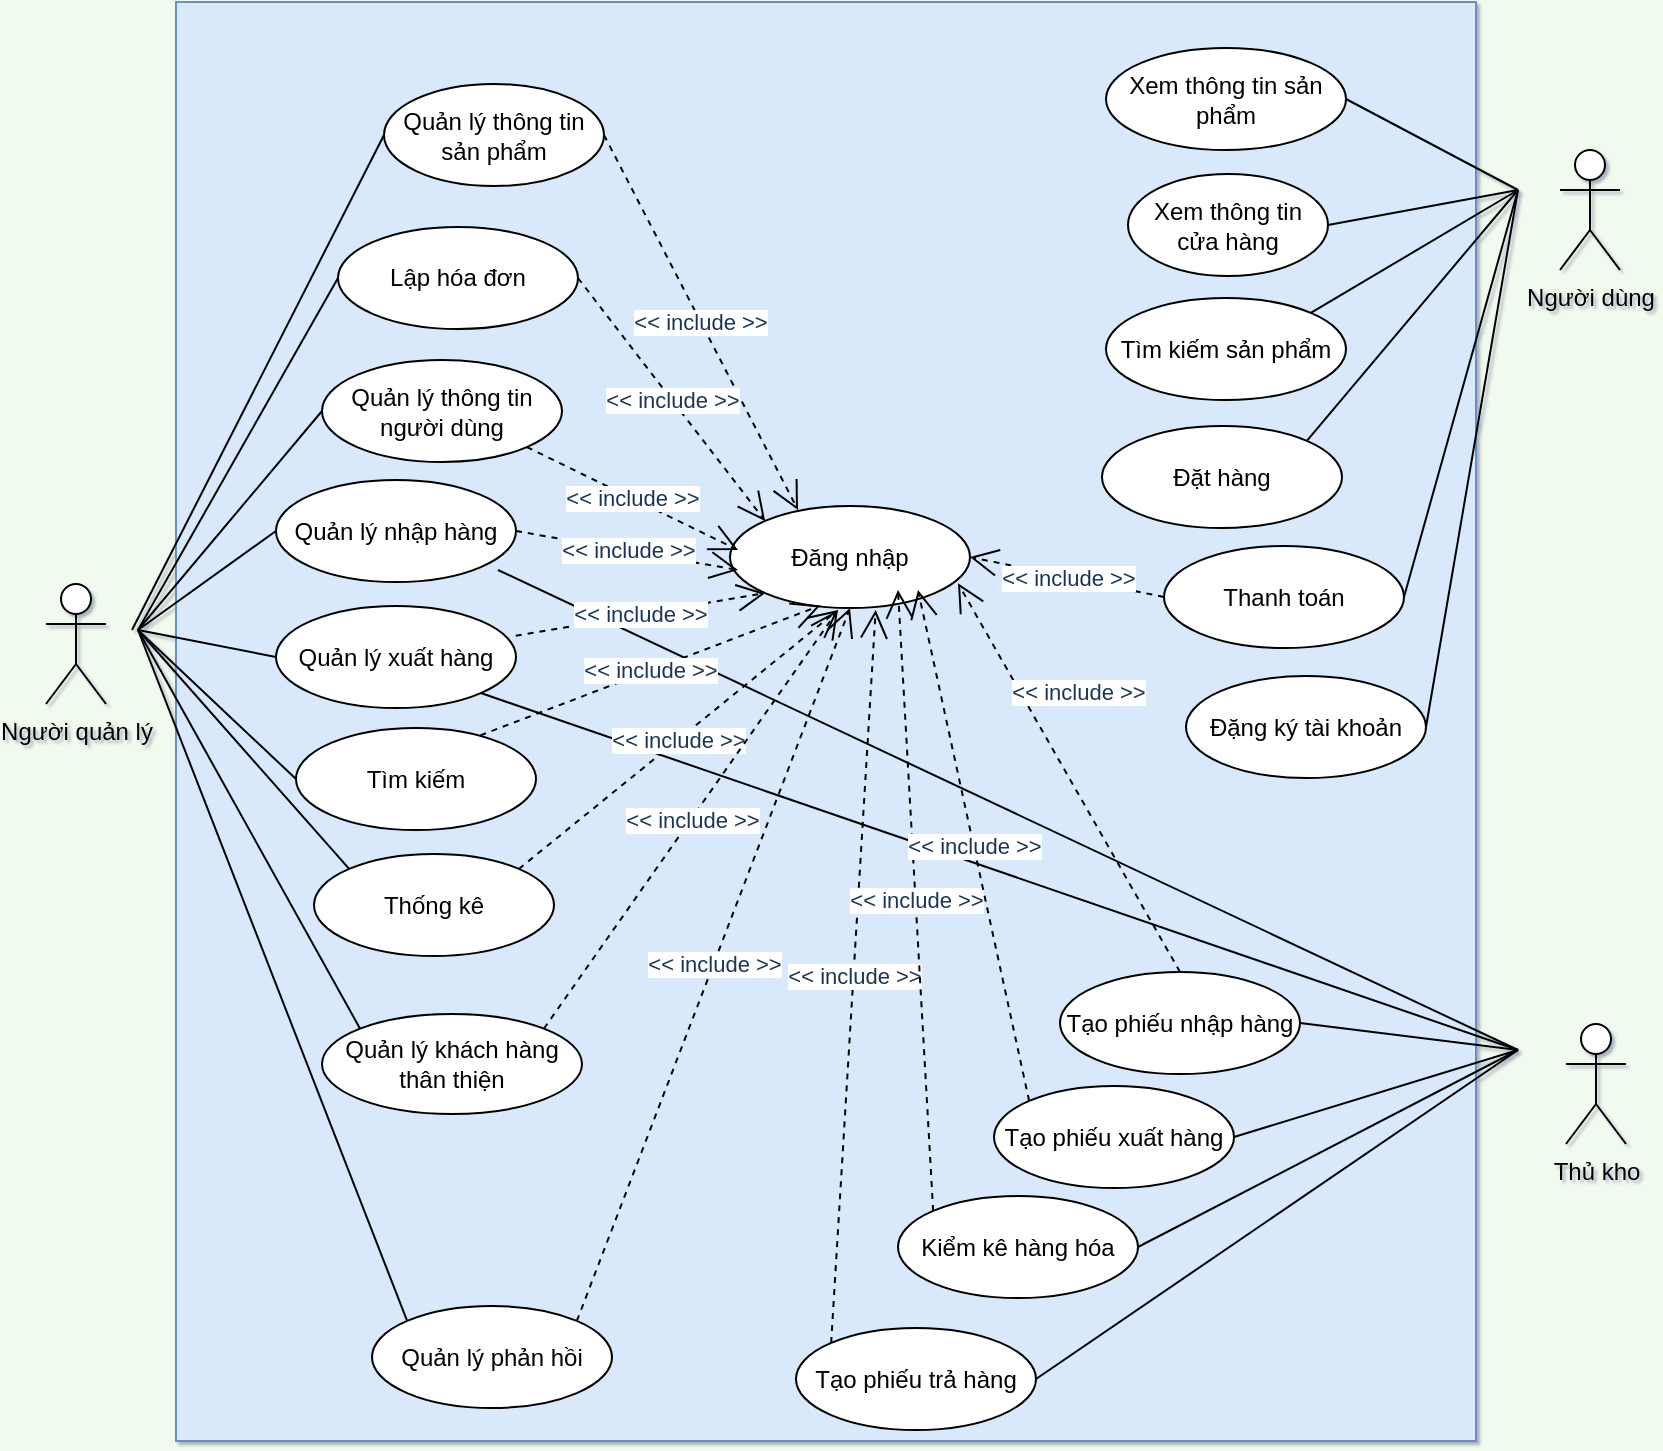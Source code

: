 <mxfile version="15.5.5" type="github">
  <diagram id="-NnQCleqrH_beRZVWZLP" name="Page-1">
    <mxGraphModel dx="1230" dy="770" grid="1" gridSize="10" guides="1" tooltips="1" connect="1" arrows="1" fold="1" page="1" pageScale="1" pageWidth="827" pageHeight="1169" background="#F1FAEE" math="0" shadow="1">
      <root>
        <mxCell id="0" />
        <mxCell id="1" parent="0" />
        <mxCell id="YiLMt7oZlH539d_1v7aD-1" value="Người quản lý" style="shape=umlActor;verticalLabelPosition=bottom;verticalAlign=top;html=1;outlineConnect=0;" vertex="1" parent="1">
          <mxGeometry x="24" y="417" width="30" height="60" as="geometry" />
        </mxCell>
        <mxCell id="YiLMt7oZlH539d_1v7aD-2" value="" style="rounded=0;whiteSpace=wrap;html=1;fillColor=#dae8fc;strokeColor=#6c8ebf;" vertex="1" parent="1">
          <mxGeometry x="89" y="126" width="650" height="719.5" as="geometry" />
        </mxCell>
        <mxCell id="YiLMt7oZlH539d_1v7aD-5" value="Người dùng" style="shape=umlActor;verticalLabelPosition=bottom;verticalAlign=top;html=1;outlineConnect=0;" vertex="1" parent="1">
          <mxGeometry x="781" y="200" width="30" height="60" as="geometry" />
        </mxCell>
        <mxCell id="YiLMt7oZlH539d_1v7aD-6" value="Thủ kho" style="shape=umlActor;verticalLabelPosition=bottom;verticalAlign=top;html=1;outlineConnect=0;" vertex="1" parent="1">
          <mxGeometry x="784" y="637" width="30" height="60" as="geometry" />
        </mxCell>
        <mxCell id="YiLMt7oZlH539d_1v7aD-8" value="Đăng nhập" style="ellipse;whiteSpace=wrap;html=1;" vertex="1" parent="1">
          <mxGeometry x="366" y="378" width="120" height="51" as="geometry" />
        </mxCell>
        <mxCell id="YiLMt7oZlH539d_1v7aD-9" value="Quản lý thông tin sản phẩm" style="ellipse;whiteSpace=wrap;html=1;" vertex="1" parent="1">
          <mxGeometry x="193" y="167" width="110" height="51" as="geometry" />
        </mxCell>
        <mxCell id="YiLMt7oZlH539d_1v7aD-10" value="Lập hóa đơn" style="ellipse;whiteSpace=wrap;html=1;" vertex="1" parent="1">
          <mxGeometry x="170" y="238.5" width="120" height="51" as="geometry" />
        </mxCell>
        <mxCell id="YiLMt7oZlH539d_1v7aD-11" value="Quản lý thông tin người dùng" style="ellipse;whiteSpace=wrap;html=1;" vertex="1" parent="1">
          <mxGeometry x="162" y="305" width="120" height="51" as="geometry" />
        </mxCell>
        <mxCell id="YiLMt7oZlH539d_1v7aD-12" value="Quản lý nhập hàng" style="ellipse;whiteSpace=wrap;html=1;" vertex="1" parent="1">
          <mxGeometry x="139" y="365" width="120" height="51" as="geometry" />
        </mxCell>
        <mxCell id="YiLMt7oZlH539d_1v7aD-13" value="Quản lý xuất hàng" style="ellipse;whiteSpace=wrap;html=1;" vertex="1" parent="1">
          <mxGeometry x="139" y="428" width="120" height="51" as="geometry" />
        </mxCell>
        <mxCell id="YiLMt7oZlH539d_1v7aD-14" value="Tìm kiếm" style="ellipse;whiteSpace=wrap;html=1;" vertex="1" parent="1">
          <mxGeometry x="149" y="489" width="120" height="51" as="geometry" />
        </mxCell>
        <mxCell id="YiLMt7oZlH539d_1v7aD-15" value="Thống kê" style="ellipse;whiteSpace=wrap;html=1;" vertex="1" parent="1">
          <mxGeometry x="158" y="552" width="120" height="51" as="geometry" />
        </mxCell>
        <mxCell id="YiLMt7oZlH539d_1v7aD-16" value="Quản lý khách hàng thân thiện" style="ellipse;whiteSpace=wrap;html=1;" vertex="1" parent="1">
          <mxGeometry x="162" y="632" width="130" height="50" as="geometry" />
        </mxCell>
        <mxCell id="YiLMt7oZlH539d_1v7aD-17" value="Quản lý phản hồi" style="ellipse;whiteSpace=wrap;html=1;" vertex="1" parent="1">
          <mxGeometry x="187" y="778" width="120" height="51" as="geometry" />
        </mxCell>
        <mxCell id="YiLMt7oZlH539d_1v7aD-18" value="Xem thông tin sản phẩm" style="ellipse;whiteSpace=wrap;html=1;" vertex="1" parent="1">
          <mxGeometry x="554" y="149" width="120" height="51" as="geometry" />
        </mxCell>
        <mxCell id="YiLMt7oZlH539d_1v7aD-19" value="Xem thông tin cửa hàng" style="ellipse;whiteSpace=wrap;html=1;" vertex="1" parent="1">
          <mxGeometry x="565" y="212" width="100" height="51" as="geometry" />
        </mxCell>
        <mxCell id="YiLMt7oZlH539d_1v7aD-20" value="Tìm kiếm sản phẩm" style="ellipse;whiteSpace=wrap;html=1;" vertex="1" parent="1">
          <mxGeometry x="554" y="274" width="120" height="51" as="geometry" />
        </mxCell>
        <mxCell id="YiLMt7oZlH539d_1v7aD-22" value="Đặt hàng" style="ellipse;whiteSpace=wrap;html=1;" vertex="1" parent="1">
          <mxGeometry x="552" y="338" width="120" height="51" as="geometry" />
        </mxCell>
        <mxCell id="YiLMt7oZlH539d_1v7aD-24" value="Thanh toán" style="ellipse;whiteSpace=wrap;html=1;" vertex="1" parent="1">
          <mxGeometry x="583" y="398" width="120" height="51" as="geometry" />
        </mxCell>
        <mxCell id="YiLMt7oZlH539d_1v7aD-25" value="Đặng ký tài khoản" style="ellipse;whiteSpace=wrap;html=1;" vertex="1" parent="1">
          <mxGeometry x="594" y="463" width="120" height="51" as="geometry" />
        </mxCell>
        <mxCell id="YiLMt7oZlH539d_1v7aD-26" value="Tạo phiếu nhập hàng" style="ellipse;whiteSpace=wrap;html=1;" vertex="1" parent="1">
          <mxGeometry x="531" y="611" width="120" height="51" as="geometry" />
        </mxCell>
        <mxCell id="YiLMt7oZlH539d_1v7aD-27" value="Tạo phiếu xuất hàng" style="ellipse;whiteSpace=wrap;html=1;" vertex="1" parent="1">
          <mxGeometry x="498" y="668" width="120" height="51" as="geometry" />
        </mxCell>
        <mxCell id="YiLMt7oZlH539d_1v7aD-28" value="Kiểm kê hàng hóa" style="ellipse;whiteSpace=wrap;html=1;" vertex="1" parent="1">
          <mxGeometry x="450" y="723" width="120" height="51" as="geometry" />
        </mxCell>
        <mxCell id="YiLMt7oZlH539d_1v7aD-30" value="Tạo phiếu trả hàng" style="ellipse;whiteSpace=wrap;html=1;" vertex="1" parent="1">
          <mxGeometry x="399" y="789" width="120" height="51" as="geometry" />
        </mxCell>
        <mxCell id="YiLMt7oZlH539d_1v7aD-31" value="" style="endArrow=none;html=1;rounded=0;entryX=0;entryY=0.5;entryDx=0;entryDy=0;fontColor=#1D3557;labelBackgroundColor=#F1FAEE;" edge="1" parent="1" target="YiLMt7oZlH539d_1v7aD-9">
          <mxGeometry width="50" height="50" relative="1" as="geometry">
            <mxPoint x="67" y="440" as="sourcePoint" />
            <mxPoint x="117" y="295" as="targetPoint" />
          </mxGeometry>
        </mxCell>
        <mxCell id="YiLMt7oZlH539d_1v7aD-33" value="" style="endArrow=none;html=1;rounded=0;entryX=0;entryY=0.5;entryDx=0;entryDy=0;fontColor=#1D3557;labelBackgroundColor=#F1FAEE;" edge="1" parent="1" target="YiLMt7oZlH539d_1v7aD-10">
          <mxGeometry width="50" height="50" relative="1" as="geometry">
            <mxPoint x="70" y="440" as="sourcePoint" />
            <mxPoint x="152.0" y="202.5" as="targetPoint" />
          </mxGeometry>
        </mxCell>
        <mxCell id="YiLMt7oZlH539d_1v7aD-34" value="" style="endArrow=none;html=1;rounded=0;entryX=0;entryY=0.5;entryDx=0;entryDy=0;fontColor=#1D3557;labelBackgroundColor=#F1FAEE;" edge="1" parent="1" target="YiLMt7oZlH539d_1v7aD-11">
          <mxGeometry width="50" height="50" relative="1" as="geometry">
            <mxPoint x="70" y="440" as="sourcePoint" />
            <mxPoint x="162.0" y="212.5" as="targetPoint" />
          </mxGeometry>
        </mxCell>
        <mxCell id="YiLMt7oZlH539d_1v7aD-35" value="" style="endArrow=none;html=1;rounded=0;entryX=0;entryY=0.5;entryDx=0;entryDy=0;fontColor=#1D3557;labelBackgroundColor=#F1FAEE;" edge="1" parent="1" target="YiLMt7oZlH539d_1v7aD-12">
          <mxGeometry width="50" height="50" relative="1" as="geometry">
            <mxPoint x="70" y="440" as="sourcePoint" />
            <mxPoint x="172.0" y="222.5" as="targetPoint" />
          </mxGeometry>
        </mxCell>
        <mxCell id="YiLMt7oZlH539d_1v7aD-36" value="" style="endArrow=none;html=1;rounded=0;entryX=0;entryY=0.5;entryDx=0;entryDy=0;fontColor=#1D3557;labelBackgroundColor=#F1FAEE;" edge="1" parent="1" target="YiLMt7oZlH539d_1v7aD-13">
          <mxGeometry width="50" height="50" relative="1" as="geometry">
            <mxPoint x="70" y="440" as="sourcePoint" />
            <mxPoint x="182.0" y="232.5" as="targetPoint" />
          </mxGeometry>
        </mxCell>
        <mxCell id="YiLMt7oZlH539d_1v7aD-37" value="" style="endArrow=none;html=1;rounded=0;entryX=0;entryY=0.5;entryDx=0;entryDy=0;fontColor=#1D3557;labelBackgroundColor=#F1FAEE;" edge="1" parent="1" target="YiLMt7oZlH539d_1v7aD-14">
          <mxGeometry width="50" height="50" relative="1" as="geometry">
            <mxPoint x="70" y="440" as="sourcePoint" />
            <mxPoint x="192.0" y="242.5" as="targetPoint" />
          </mxGeometry>
        </mxCell>
        <mxCell id="YiLMt7oZlH539d_1v7aD-38" value="" style="endArrow=none;html=1;rounded=0;entryX=0;entryY=0;entryDx=0;entryDy=0;fontColor=#1D3557;labelBackgroundColor=#F1FAEE;" edge="1" parent="1" target="YiLMt7oZlH539d_1v7aD-15">
          <mxGeometry width="50" height="50" relative="1" as="geometry">
            <mxPoint x="70" y="440" as="sourcePoint" />
            <mxPoint x="202.0" y="252.5" as="targetPoint" />
          </mxGeometry>
        </mxCell>
        <mxCell id="YiLMt7oZlH539d_1v7aD-39" value="" style="endArrow=none;html=1;rounded=0;entryX=0;entryY=0;entryDx=0;entryDy=0;fontColor=#1D3557;labelBackgroundColor=#F1FAEE;" edge="1" parent="1" target="YiLMt7oZlH539d_1v7aD-16">
          <mxGeometry width="50" height="50" relative="1" as="geometry">
            <mxPoint x="70" y="440" as="sourcePoint" />
            <mxPoint x="212.0" y="262.5" as="targetPoint" />
          </mxGeometry>
        </mxCell>
        <mxCell id="YiLMt7oZlH539d_1v7aD-40" value="" style="endArrow=none;html=1;rounded=0;entryX=0;entryY=0;entryDx=0;entryDy=0;fontColor=#1D3557;labelBackgroundColor=#F1FAEE;" edge="1" parent="1" target="YiLMt7oZlH539d_1v7aD-17">
          <mxGeometry width="50" height="50" relative="1" as="geometry">
            <mxPoint x="70" y="440" as="sourcePoint" />
            <mxPoint x="222.0" y="272.5" as="targetPoint" />
          </mxGeometry>
        </mxCell>
        <mxCell id="YiLMt7oZlH539d_1v7aD-41" value="" style="endArrow=none;html=1;rounded=0;fontColor=#1D3557;labelBackgroundColor=#F1FAEE;" edge="1" parent="1">
          <mxGeometry width="50" height="50" relative="1" as="geometry">
            <mxPoint x="760" y="650" as="sourcePoint" />
            <mxPoint x="250" y="410" as="targetPoint" />
          </mxGeometry>
        </mxCell>
        <mxCell id="YiLMt7oZlH539d_1v7aD-42" value="" style="endArrow=none;html=1;rounded=0;entryX=1;entryY=1;entryDx=0;entryDy=0;fontColor=#1D3557;labelBackgroundColor=#F1FAEE;" edge="1" parent="1" target="YiLMt7oZlH539d_1v7aD-13">
          <mxGeometry width="50" height="50" relative="1" as="geometry">
            <mxPoint x="760" y="650" as="sourcePoint" />
            <mxPoint x="242.0" y="292.5" as="targetPoint" />
          </mxGeometry>
        </mxCell>
        <mxCell id="YiLMt7oZlH539d_1v7aD-43" value="" style="endArrow=none;html=1;rounded=0;entryX=1;entryY=0.5;entryDx=0;entryDy=0;fontColor=#1D3557;labelBackgroundColor=#F1FAEE;" edge="1" parent="1" target="YiLMt7oZlH539d_1v7aD-26">
          <mxGeometry width="50" height="50" relative="1" as="geometry">
            <mxPoint x="760" y="650" as="sourcePoint" />
            <mxPoint x="252.0" y="302.5" as="targetPoint" />
          </mxGeometry>
        </mxCell>
        <mxCell id="YiLMt7oZlH539d_1v7aD-44" value="" style="endArrow=none;html=1;rounded=0;entryX=1;entryY=0.5;entryDx=0;entryDy=0;fontColor=#1D3557;labelBackgroundColor=#F1FAEE;" edge="1" parent="1" target="YiLMt7oZlH539d_1v7aD-27">
          <mxGeometry width="50" height="50" relative="1" as="geometry">
            <mxPoint x="760" y="650" as="sourcePoint" />
            <mxPoint x="262.0" y="312.5" as="targetPoint" />
          </mxGeometry>
        </mxCell>
        <mxCell id="YiLMt7oZlH539d_1v7aD-45" value="" style="endArrow=none;html=1;rounded=0;entryX=1;entryY=0.5;entryDx=0;entryDy=0;fontColor=#1D3557;labelBackgroundColor=#F1FAEE;" edge="1" parent="1" target="YiLMt7oZlH539d_1v7aD-28">
          <mxGeometry width="50" height="50" relative="1" as="geometry">
            <mxPoint x="760" y="650" as="sourcePoint" />
            <mxPoint x="272.0" y="322.5" as="targetPoint" />
          </mxGeometry>
        </mxCell>
        <mxCell id="YiLMt7oZlH539d_1v7aD-46" value="" style="endArrow=none;html=1;rounded=0;entryX=1;entryY=0.5;entryDx=0;entryDy=0;fontColor=#1D3557;labelBackgroundColor=#F1FAEE;" edge="1" parent="1" target="YiLMt7oZlH539d_1v7aD-30">
          <mxGeometry width="50" height="50" relative="1" as="geometry">
            <mxPoint x="760" y="650" as="sourcePoint" />
            <mxPoint x="282.0" y="332.5" as="targetPoint" />
          </mxGeometry>
        </mxCell>
        <mxCell id="YiLMt7oZlH539d_1v7aD-47" value="" style="endArrow=none;html=1;rounded=0;entryX=1;entryY=0.5;entryDx=0;entryDy=0;fontColor=#1D3557;labelBackgroundColor=#F1FAEE;" edge="1" parent="1" target="YiLMt7oZlH539d_1v7aD-18">
          <mxGeometry width="50" height="50" relative="1" as="geometry">
            <mxPoint x="760" y="220" as="sourcePoint" />
            <mxPoint x="292.0" y="342.5" as="targetPoint" />
          </mxGeometry>
        </mxCell>
        <mxCell id="YiLMt7oZlH539d_1v7aD-48" value="" style="endArrow=none;html=1;rounded=0;entryX=1;entryY=0.5;entryDx=0;entryDy=0;fontColor=#1D3557;labelBackgroundColor=#F1FAEE;" edge="1" parent="1" target="YiLMt7oZlH539d_1v7aD-19">
          <mxGeometry width="50" height="50" relative="1" as="geometry">
            <mxPoint x="760" y="220" as="sourcePoint" />
            <mxPoint x="302.0" y="352.5" as="targetPoint" />
          </mxGeometry>
        </mxCell>
        <mxCell id="YiLMt7oZlH539d_1v7aD-49" value="" style="endArrow=none;html=1;rounded=0;entryX=1;entryY=0;entryDx=0;entryDy=0;fontColor=#1D3557;labelBackgroundColor=#F1FAEE;" edge="1" parent="1" target="YiLMt7oZlH539d_1v7aD-20">
          <mxGeometry width="50" height="50" relative="1" as="geometry">
            <mxPoint x="760" y="220" as="sourcePoint" />
            <mxPoint x="312.0" y="362.5" as="targetPoint" />
          </mxGeometry>
        </mxCell>
        <mxCell id="YiLMt7oZlH539d_1v7aD-50" value="" style="endArrow=none;html=1;rounded=0;entryX=1;entryY=0;entryDx=0;entryDy=0;fontColor=#1D3557;labelBackgroundColor=#F1FAEE;" edge="1" parent="1" target="YiLMt7oZlH539d_1v7aD-22">
          <mxGeometry width="50" height="50" relative="1" as="geometry">
            <mxPoint x="760" y="220" as="sourcePoint" />
            <mxPoint x="322.0" y="372.5" as="targetPoint" />
          </mxGeometry>
        </mxCell>
        <mxCell id="YiLMt7oZlH539d_1v7aD-51" value="" style="endArrow=none;html=1;rounded=0;entryX=1;entryY=0.5;entryDx=0;entryDy=0;fontColor=#1D3557;labelBackgroundColor=#F1FAEE;" edge="1" parent="1" target="YiLMt7oZlH539d_1v7aD-24">
          <mxGeometry width="50" height="50" relative="1" as="geometry">
            <mxPoint x="760" y="220" as="sourcePoint" />
            <mxPoint x="332.0" y="382.5" as="targetPoint" />
          </mxGeometry>
        </mxCell>
        <mxCell id="YiLMt7oZlH539d_1v7aD-52" value="" style="endArrow=none;html=1;rounded=0;entryX=1;entryY=0.5;entryDx=0;entryDy=0;fontColor=#1D3557;labelBackgroundColor=#F1FAEE;" edge="1" parent="1" target="YiLMt7oZlH539d_1v7aD-25">
          <mxGeometry width="50" height="50" relative="1" as="geometry">
            <mxPoint x="760" y="220" as="sourcePoint" />
            <mxPoint x="342.0" y="392.5" as="targetPoint" />
          </mxGeometry>
        </mxCell>
        <mxCell id="YiLMt7oZlH539d_1v7aD-57" value="&amp;lt;&amp;lt; include &amp;gt;&amp;gt;" style="endArrow=open;endSize=12;dashed=1;html=1;rounded=1;sketch=0;fontColor=#1D3557;curved=0;exitX=1;exitY=0.5;exitDx=0;exitDy=0;" edge="1" parent="1" source="YiLMt7oZlH539d_1v7aD-9">
          <mxGeometry width="160" relative="1" as="geometry">
            <mxPoint x="130" y="420" as="sourcePoint" />
            <mxPoint x="400" y="380" as="targetPoint" />
          </mxGeometry>
        </mxCell>
        <mxCell id="YiLMt7oZlH539d_1v7aD-58" value="&amp;lt;&amp;lt; include &amp;gt;&amp;gt;" style="endArrow=open;endSize=12;dashed=1;html=1;rounded=1;sketch=0;fontColor=#1D3557;curved=0;exitX=1;exitY=0.5;exitDx=0;exitDy=0;entryX=0;entryY=0;entryDx=0;entryDy=0;" edge="1" parent="1" source="YiLMt7oZlH539d_1v7aD-10" target="YiLMt7oZlH539d_1v7aD-8">
          <mxGeometry width="160" relative="1" as="geometry">
            <mxPoint x="313.0" y="202.5" as="sourcePoint" />
            <mxPoint x="410" y="390" as="targetPoint" />
          </mxGeometry>
        </mxCell>
        <mxCell id="YiLMt7oZlH539d_1v7aD-59" value="&amp;lt;&amp;lt; include &amp;gt;&amp;gt;" style="endArrow=open;endSize=12;dashed=1;html=1;rounded=1;sketch=0;fontColor=#1D3557;curved=0;exitX=1;exitY=1;exitDx=0;exitDy=0;" edge="1" parent="1" source="YiLMt7oZlH539d_1v7aD-11">
          <mxGeometry width="160" relative="1" as="geometry">
            <mxPoint x="323.0" y="212.5" as="sourcePoint" />
            <mxPoint x="370" y="400" as="targetPoint" />
          </mxGeometry>
        </mxCell>
        <mxCell id="YiLMt7oZlH539d_1v7aD-60" value="&amp;lt;&amp;lt; include &amp;gt;&amp;gt;" style="endArrow=open;endSize=12;dashed=1;html=1;rounded=1;sketch=0;fontColor=#1D3557;curved=0;exitX=1;exitY=0.5;exitDx=0;exitDy=0;" edge="1" parent="1" source="YiLMt7oZlH539d_1v7aD-12">
          <mxGeometry width="160" relative="1" as="geometry">
            <mxPoint x="333.0" y="222.5" as="sourcePoint" />
            <mxPoint x="370" y="410" as="targetPoint" />
          </mxGeometry>
        </mxCell>
        <mxCell id="YiLMt7oZlH539d_1v7aD-61" value="&amp;lt;&amp;lt; include &amp;gt;&amp;gt;" style="endArrow=open;endSize=12;dashed=1;html=1;rounded=1;sketch=0;fontColor=#1D3557;curved=0;exitX=0.999;exitY=0.292;exitDx=0;exitDy=0;exitPerimeter=0;entryX=0;entryY=1;entryDx=0;entryDy=0;" edge="1" parent="1" source="YiLMt7oZlH539d_1v7aD-13" target="YiLMt7oZlH539d_1v7aD-8">
          <mxGeometry width="160" relative="1" as="geometry">
            <mxPoint x="343.0" y="232.5" as="sourcePoint" />
            <mxPoint x="440" y="420" as="targetPoint" />
          </mxGeometry>
        </mxCell>
        <mxCell id="YiLMt7oZlH539d_1v7aD-62" value="&amp;lt;&amp;lt; include &amp;gt;&amp;gt;" style="endArrow=open;endSize=12;dashed=1;html=1;rounded=1;sketch=0;fontColor=#1D3557;curved=0;exitX=0.768;exitY=0.072;exitDx=0;exitDy=0;exitPerimeter=0;entryX=0.376;entryY=0.976;entryDx=0;entryDy=0;entryPerimeter=0;" edge="1" parent="1" source="YiLMt7oZlH539d_1v7aD-14" target="YiLMt7oZlH539d_1v7aD-8">
          <mxGeometry width="160" relative="1" as="geometry">
            <mxPoint x="353.0" y="242.5" as="sourcePoint" />
            <mxPoint x="450" y="430" as="targetPoint" />
          </mxGeometry>
        </mxCell>
        <mxCell id="YiLMt7oZlH539d_1v7aD-63" value="&amp;lt;&amp;lt; include &amp;gt;&amp;gt;" style="endArrow=open;endSize=12;dashed=1;html=1;rounded=1;sketch=0;fontColor=#1D3557;curved=0;exitX=0;exitY=0.5;exitDx=0;exitDy=0;entryX=1;entryY=0.5;entryDx=0;entryDy=0;" edge="1" parent="1" source="YiLMt7oZlH539d_1v7aD-24" target="YiLMt7oZlH539d_1v7aD-8">
          <mxGeometry width="160" relative="1" as="geometry">
            <mxPoint x="363.0" y="252.5" as="sourcePoint" />
            <mxPoint x="460" y="440" as="targetPoint" />
          </mxGeometry>
        </mxCell>
        <mxCell id="YiLMt7oZlH539d_1v7aD-64" value="&amp;lt;&amp;lt; include &amp;gt;&amp;gt;" style="endArrow=open;endSize=12;dashed=1;html=1;rounded=1;sketch=0;fontColor=#1D3557;curved=0;exitX=1;exitY=0;exitDx=0;exitDy=0;entryX=0.5;entryY=1;entryDx=0;entryDy=0;" edge="1" parent="1" source="YiLMt7oZlH539d_1v7aD-17" target="YiLMt7oZlH539d_1v7aD-8">
          <mxGeometry width="160" relative="1" as="geometry">
            <mxPoint x="373.0" y="262.5" as="sourcePoint" />
            <mxPoint x="470" y="450" as="targetPoint" />
          </mxGeometry>
        </mxCell>
        <mxCell id="YiLMt7oZlH539d_1v7aD-65" value="&amp;lt;&amp;lt; include &amp;gt;&amp;gt;" style="endArrow=open;endSize=12;dashed=1;html=1;rounded=1;sketch=0;fontColor=#1D3557;curved=0;exitX=1;exitY=0;exitDx=0;exitDy=0;" edge="1" parent="1" source="YiLMt7oZlH539d_1v7aD-15">
          <mxGeometry width="160" relative="1" as="geometry">
            <mxPoint x="383.0" y="272.5" as="sourcePoint" />
            <mxPoint x="420" y="430" as="targetPoint" />
          </mxGeometry>
        </mxCell>
        <mxCell id="YiLMt7oZlH539d_1v7aD-66" value="&amp;lt;&amp;lt; include &amp;gt;&amp;gt;" style="endArrow=open;endSize=12;dashed=1;html=1;rounded=1;sketch=0;fontColor=#1D3557;curved=0;exitX=1;exitY=0;exitDx=0;exitDy=0;" edge="1" parent="1" source="YiLMt7oZlH539d_1v7aD-16">
          <mxGeometry width="160" relative="1" as="geometry">
            <mxPoint x="393.0" y="282.5" as="sourcePoint" />
            <mxPoint x="420" y="430" as="targetPoint" />
          </mxGeometry>
        </mxCell>
        <mxCell id="YiLMt7oZlH539d_1v7aD-67" value="&amp;lt;&amp;lt; include &amp;gt;&amp;gt;" style="endArrow=open;endSize=12;dashed=1;html=1;rounded=1;sketch=0;fontColor=#1D3557;curved=0;exitX=0;exitY=0;exitDx=0;exitDy=0;entryX=0.607;entryY=1.02;entryDx=0;entryDy=0;entryPerimeter=0;" edge="1" parent="1" source="YiLMt7oZlH539d_1v7aD-30" target="YiLMt7oZlH539d_1v7aD-8">
          <mxGeometry width="160" relative="1" as="geometry">
            <mxPoint x="403.0" y="292.5" as="sourcePoint" />
            <mxPoint x="500" y="480" as="targetPoint" />
          </mxGeometry>
        </mxCell>
        <mxCell id="YiLMt7oZlH539d_1v7aD-68" value="&amp;lt;&amp;lt; include &amp;gt;&amp;gt;" style="endArrow=open;endSize=12;dashed=1;html=1;rounded=1;sketch=0;fontColor=#1D3557;curved=0;exitX=0;exitY=0;exitDx=0;exitDy=0;" edge="1" parent="1" source="YiLMt7oZlH539d_1v7aD-28">
          <mxGeometry width="160" relative="1" as="geometry">
            <mxPoint x="413.0" y="302.5" as="sourcePoint" />
            <mxPoint x="450" y="420" as="targetPoint" />
          </mxGeometry>
        </mxCell>
        <mxCell id="YiLMt7oZlH539d_1v7aD-69" value="&amp;lt;&amp;lt; include &amp;gt;&amp;gt;" style="endArrow=open;endSize=12;dashed=1;html=1;rounded=1;sketch=0;fontColor=#1D3557;curved=0;exitX=0;exitY=0;exitDx=0;exitDy=0;" edge="1" parent="1" source="YiLMt7oZlH539d_1v7aD-27">
          <mxGeometry width="160" relative="1" as="geometry">
            <mxPoint x="423.0" y="312.5" as="sourcePoint" />
            <mxPoint x="460" y="420" as="targetPoint" />
          </mxGeometry>
        </mxCell>
        <mxCell id="YiLMt7oZlH539d_1v7aD-70" value="&amp;lt;&amp;lt; include &amp;gt;&amp;gt;" style="endArrow=open;endSize=12;dashed=1;html=1;rounded=1;sketch=0;fontColor=#1D3557;curved=0;exitX=0.5;exitY=0;exitDx=0;exitDy=0;entryX=0.95;entryY=0.758;entryDx=0;entryDy=0;entryPerimeter=0;" edge="1" parent="1" source="YiLMt7oZlH539d_1v7aD-26" target="YiLMt7oZlH539d_1v7aD-8">
          <mxGeometry x="0.32" y="-26" width="160" relative="1" as="geometry">
            <mxPoint x="433.0" y="322.5" as="sourcePoint" />
            <mxPoint x="530" y="510" as="targetPoint" />
            <mxPoint y="1" as="offset" />
          </mxGeometry>
        </mxCell>
      </root>
    </mxGraphModel>
  </diagram>
</mxfile>
